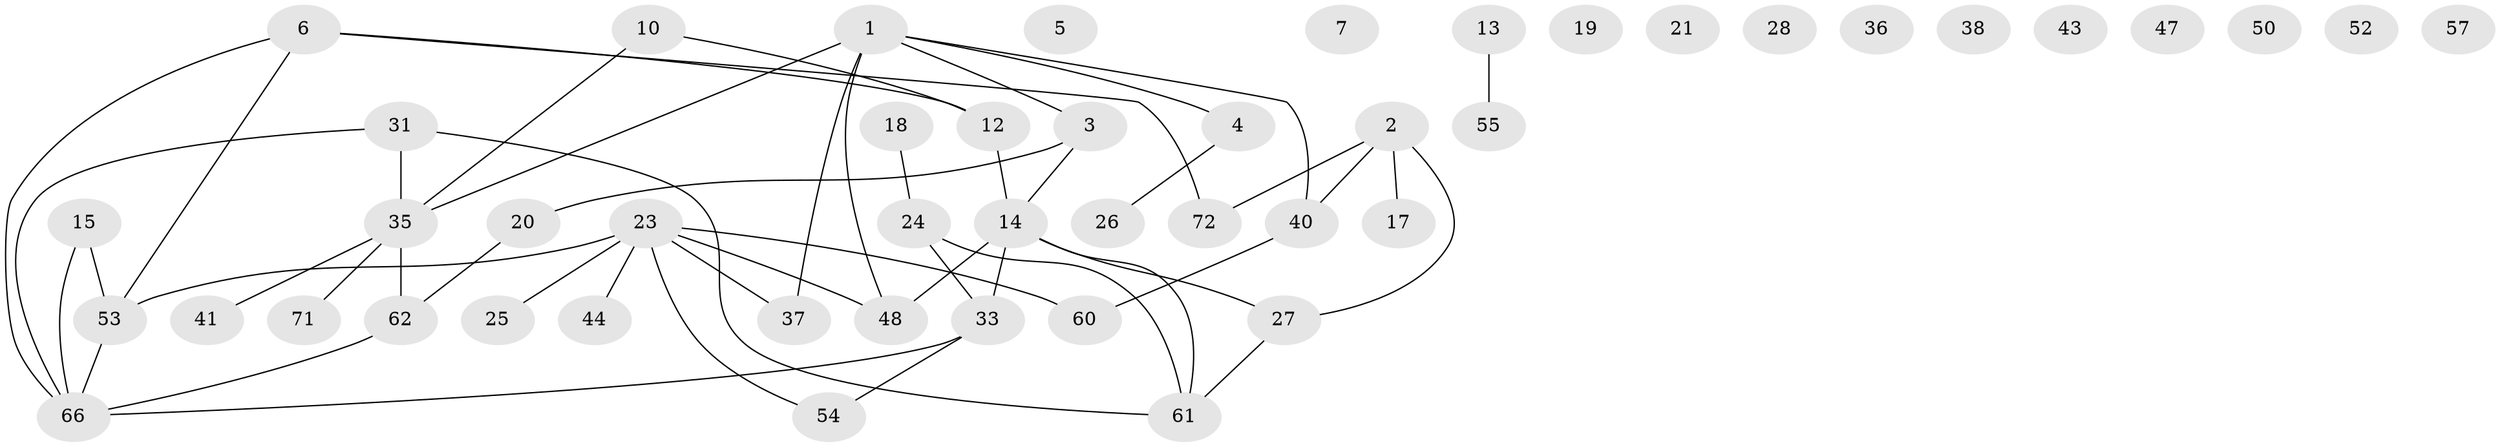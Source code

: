 // Generated by graph-tools (version 1.1) at 2025/23/03/03/25 07:23:26]
// undirected, 47 vertices, 50 edges
graph export_dot {
graph [start="1"]
  node [color=gray90,style=filled];
  1 [super="+11"];
  2 [super="+63"];
  3 [super="+9"];
  4 [super="+32"];
  5 [super="+34"];
  6 [super="+51"];
  7 [super="+8"];
  10;
  12 [super="+16"];
  13 [super="+30"];
  14 [super="+59"];
  15;
  17;
  18;
  19;
  20 [super="+29"];
  21 [super="+22"];
  23 [super="+39"];
  24 [super="+42"];
  25;
  26 [super="+45"];
  27 [super="+65"];
  28;
  31;
  33 [super="+68"];
  35 [super="+46"];
  36;
  37;
  38 [super="+73"];
  40 [super="+56"];
  41;
  43;
  44 [super="+49"];
  47;
  48 [super="+58"];
  50;
  52;
  53 [super="+64"];
  54;
  55;
  57;
  60 [super="+74"];
  61 [super="+67"];
  62 [super="+70"];
  66 [super="+69"];
  71;
  72;
  1 -- 4;
  1 -- 37;
  1 -- 48;
  1 -- 35;
  1 -- 40;
  1 -- 3;
  2 -- 72;
  2 -- 17;
  2 -- 27;
  2 -- 40;
  3 -- 20;
  3 -- 14;
  4 -- 26;
  6 -- 72;
  6 -- 66;
  6 -- 53;
  6 -- 12;
  10 -- 35;
  10 -- 12;
  12 -- 14;
  13 -- 55;
  14 -- 48;
  14 -- 33;
  14 -- 61;
  14 -- 27;
  15 -- 53;
  15 -- 66;
  18 -- 24;
  20 -- 62;
  23 -- 54;
  23 -- 37;
  23 -- 25;
  23 -- 44;
  23 -- 48;
  23 -- 53;
  23 -- 60;
  24 -- 33;
  24 -- 61;
  27 -- 61;
  31 -- 61;
  31 -- 66;
  31 -- 35;
  33 -- 66;
  33 -- 54;
  35 -- 41;
  35 -- 71;
  35 -- 62;
  40 -- 60;
  53 -- 66;
  62 -- 66;
}
